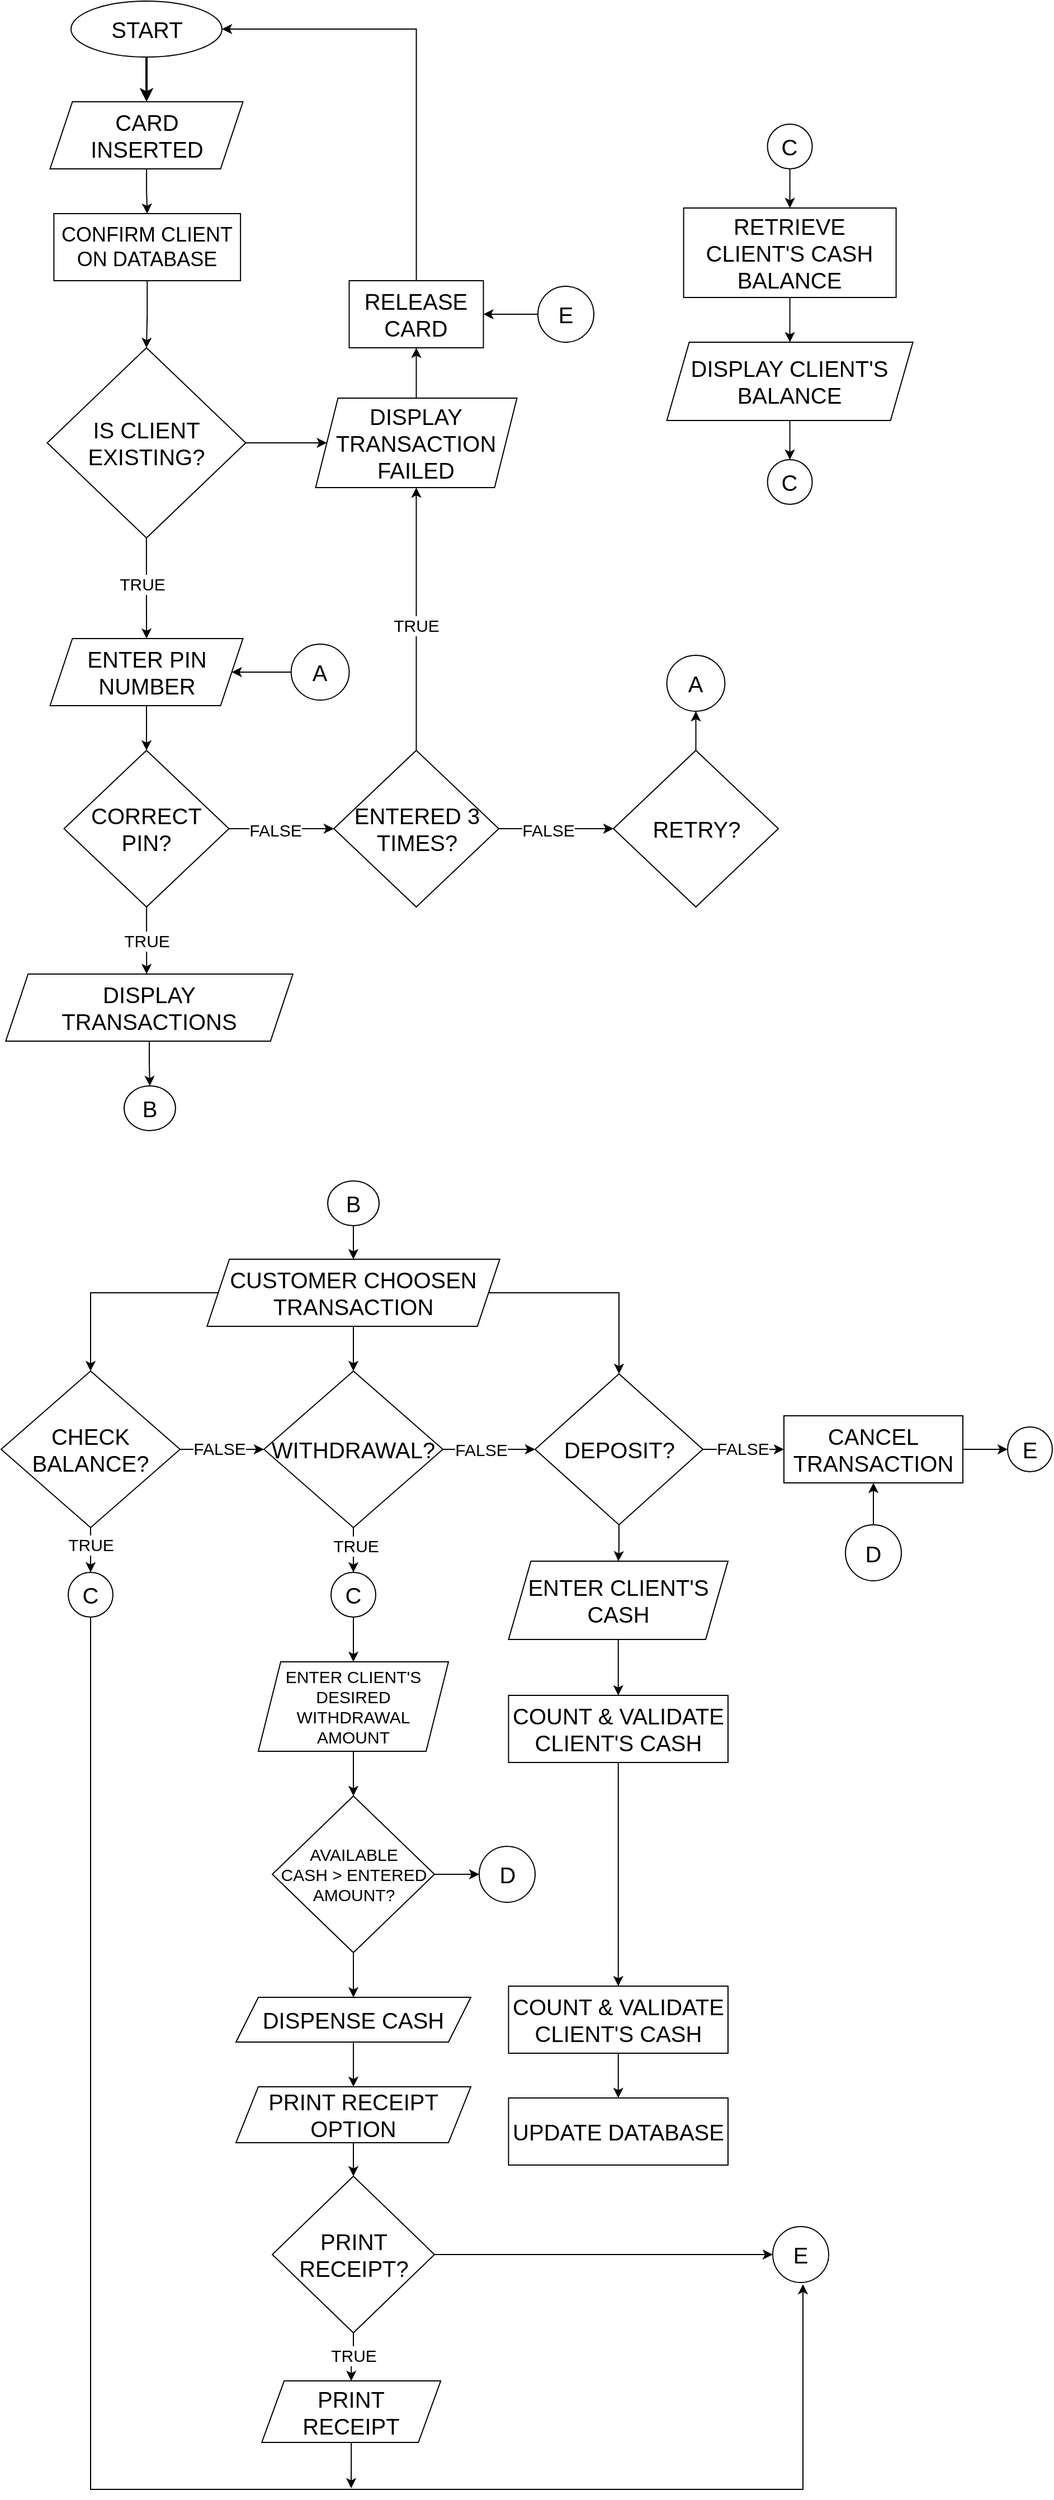 <mxfile version="24.7.12">
  <diagram name="Page-1" id="H8YX4mvp1tPYPq6lOHKP">
    <mxGraphModel dx="2102" dy="2440" grid="1" gridSize="10" guides="1" tooltips="1" connect="1" arrows="1" fold="1" page="1" pageScale="1" pageWidth="850" pageHeight="1100" math="0" shadow="0">
      <root>
        <mxCell id="0" />
        <mxCell id="1" parent="0" />
        <mxCell id="IIV3at36kZY-AhHtreOB-53" value="" style="edgeStyle=orthogonalEdgeStyle;rounded=0;orthogonalLoop=1;jettySize=auto;html=1;" parent="1" source="IIV3at36kZY-AhHtreOB-1" target="IIV3at36kZY-AhHtreOB-52" edge="1">
          <mxGeometry relative="1" as="geometry" />
        </mxCell>
        <mxCell id="IIV3at36kZY-AhHtreOB-1" value="&lt;font style=&quot;font-size: 20px;&quot;&gt;CARD&lt;/font&gt;&lt;div&gt;&lt;font style=&quot;font-size: 20px;&quot;&gt;INSERTED&lt;/font&gt;&lt;/div&gt;" style="shape=parallelogram;perimeter=parallelogramPerimeter;whiteSpace=wrap;html=1;fixedSize=1;" parent="1" vertex="1">
          <mxGeometry x="43.75" y="-965" width="172.5" height="60" as="geometry" />
        </mxCell>
        <mxCell id="IIV3at36kZY-AhHtreOB-3" value="" style="edgeStyle=orthogonalEdgeStyle;rounded=0;orthogonalLoop=1;jettySize=auto;html=1;strokeWidth=2;" parent="1" source="IIV3at36kZY-AhHtreOB-2" target="IIV3at36kZY-AhHtreOB-1" edge="1">
          <mxGeometry relative="1" as="geometry" />
        </mxCell>
        <mxCell id="IIV3at36kZY-AhHtreOB-2" value="START" style="ellipse;whiteSpace=wrap;html=1;fontSize=20;" parent="1" vertex="1">
          <mxGeometry x="62.5" y="-1055" width="135" height="50" as="geometry" />
        </mxCell>
        <mxCell id="IIV3at36kZY-AhHtreOB-13" value="" style="edgeStyle=orthogonalEdgeStyle;rounded=0;orthogonalLoop=1;jettySize=auto;html=1;" parent="1" source="IIV3at36kZY-AhHtreOB-8" target="IIV3at36kZY-AhHtreOB-12" edge="1">
          <mxGeometry relative="1" as="geometry" />
        </mxCell>
        <mxCell id="IIV3at36kZY-AhHtreOB-8" value="&lt;span style=&quot;font-size: 20px;&quot;&gt;ENTER PIN NUMBER&lt;/span&gt;" style="shape=parallelogram;perimeter=parallelogramPerimeter;whiteSpace=wrap;html=1;fixedSize=1;" parent="1" vertex="1">
          <mxGeometry x="43.75" y="-485" width="172.5" height="60" as="geometry" />
        </mxCell>
        <mxCell id="IIV3at36kZY-AhHtreOB-17" value="" style="edgeStyle=orthogonalEdgeStyle;rounded=0;orthogonalLoop=1;jettySize=auto;html=1;" parent="1" source="IIV3at36kZY-AhHtreOB-12" target="IIV3at36kZY-AhHtreOB-16" edge="1">
          <mxGeometry relative="1" as="geometry" />
        </mxCell>
        <mxCell id="IIV3at36kZY-AhHtreOB-20" value="FALSE" style="edgeLabel;html=1;align=center;verticalAlign=middle;resizable=0;points=[];fontSize=15;" parent="IIV3at36kZY-AhHtreOB-17" vertex="1" connectable="0">
          <mxGeometry x="-0.141" y="-1" relative="1" as="geometry">
            <mxPoint as="offset" />
          </mxGeometry>
        </mxCell>
        <mxCell id="IIV3at36kZY-AhHtreOB-25" value="" style="edgeStyle=orthogonalEdgeStyle;rounded=0;orthogonalLoop=1;jettySize=auto;html=1;" parent="1" source="IIV3at36kZY-AhHtreOB-12" edge="1">
          <mxGeometry relative="1" as="geometry">
            <mxPoint x="130.1" y="-185" as="targetPoint" />
          </mxGeometry>
        </mxCell>
        <mxCell id="IIV3at36kZY-AhHtreOB-26" value="TRUE" style="edgeLabel;html=1;align=center;verticalAlign=middle;resizable=0;points=[];fontSize=15;" parent="IIV3at36kZY-AhHtreOB-25" vertex="1" connectable="0">
          <mxGeometry x="-0.447" y="2" relative="1" as="geometry">
            <mxPoint x="-2" y="13" as="offset" />
          </mxGeometry>
        </mxCell>
        <mxCell id="IIV3at36kZY-AhHtreOB-12" value="CORRECT PIN?" style="rhombus;whiteSpace=wrap;html=1;fontSize=20;" parent="1" vertex="1">
          <mxGeometry x="56.25" y="-385" width="147.5" height="140" as="geometry" />
        </mxCell>
        <mxCell id="IIV3at36kZY-AhHtreOB-19" value="" style="edgeStyle=orthogonalEdgeStyle;rounded=0;orthogonalLoop=1;jettySize=auto;html=1;entryX=0.5;entryY=1;entryDx=0;entryDy=0;" parent="1" source="IIV3at36kZY-AhHtreOB-16" target="OS9vZ5olEa1OIaEQ6uvy-10" edge="1">
          <mxGeometry relative="1" as="geometry">
            <mxPoint x="371.5" y="-505" as="targetPoint" />
          </mxGeometry>
        </mxCell>
        <mxCell id="IIV3at36kZY-AhHtreOB-21" value="TRUE" style="edgeLabel;html=1;align=center;verticalAlign=middle;resizable=0;points=[];fontSize=15;" parent="IIV3at36kZY-AhHtreOB-19" vertex="1" connectable="0">
          <mxGeometry x="-0.062" y="-1" relative="1" as="geometry">
            <mxPoint x="-2" y="-2" as="offset" />
          </mxGeometry>
        </mxCell>
        <mxCell id="IIV3at36kZY-AhHtreOB-33" value="" style="edgeStyle=orthogonalEdgeStyle;rounded=0;orthogonalLoop=1;jettySize=auto;html=1;" parent="1" source="IIV3at36kZY-AhHtreOB-16" target="IIV3at36kZY-AhHtreOB-32" edge="1">
          <mxGeometry relative="1" as="geometry" />
        </mxCell>
        <mxCell id="IIV3at36kZY-AhHtreOB-41" value="FALSE" style="edgeLabel;html=1;align=center;verticalAlign=middle;resizable=0;points=[];fontSize=15;" parent="IIV3at36kZY-AhHtreOB-33" vertex="1" connectable="0">
          <mxGeometry x="-0.156" y="-1" relative="1" as="geometry">
            <mxPoint as="offset" />
          </mxGeometry>
        </mxCell>
        <mxCell id="IIV3at36kZY-AhHtreOB-16" value="ENTERED 3 TIMES?" style="rhombus;whiteSpace=wrap;html=1;fontSize=20;" parent="1" vertex="1">
          <mxGeometry x="297.5" y="-385" width="147.5" height="140" as="geometry" />
        </mxCell>
        <mxCell id="IIV3at36kZY-AhHtreOB-31" value="" style="edgeStyle=orthogonalEdgeStyle;rounded=0;orthogonalLoop=1;jettySize=auto;html=1;entryX=1;entryY=0.5;entryDx=0;entryDy=0;" parent="1" source="IIV3at36kZY-AhHtreOB-18" target="IIV3at36kZY-AhHtreOB-2" edge="1">
          <mxGeometry relative="1" as="geometry">
            <mxPoint x="127.5" y="-445" as="targetPoint" />
            <Array as="points">
              <mxPoint x="370.5" y="-1030" />
            </Array>
          </mxGeometry>
        </mxCell>
        <mxCell id="IIV3at36kZY-AhHtreOB-18" value="RELEASE CARD" style="whiteSpace=wrap;html=1;fontSize=20;" parent="1" vertex="1">
          <mxGeometry x="311.25" y="-805" width="120" height="60" as="geometry" />
        </mxCell>
        <mxCell id="Kb8BsTaF0JPFlEOnaXx5-26" value="" style="edgeStyle=orthogonalEdgeStyle;rounded=0;orthogonalLoop=1;jettySize=auto;html=1;" edge="1" parent="1" source="IIV3at36kZY-AhHtreOB-27" target="Kb8BsTaF0JPFlEOnaXx5-25">
          <mxGeometry relative="1" as="geometry" />
        </mxCell>
        <mxCell id="IIV3at36kZY-AhHtreOB-27" value="DISPLAY&lt;div&gt;TRANSACTIONS&lt;/div&gt;" style="shape=parallelogram;perimeter=parallelogramPerimeter;whiteSpace=wrap;html=1;fixedSize=1;fontSize=20;" parent="1" vertex="1">
          <mxGeometry x="4.13" y="-185" width="256.75" height="60" as="geometry" />
        </mxCell>
        <mxCell id="IIV3at36kZY-AhHtreOB-43" value="" style="edgeStyle=orthogonalEdgeStyle;rounded=0;orthogonalLoop=1;jettySize=auto;html=1;" parent="1" source="IIV3at36kZY-AhHtreOB-28" target="IIV3at36kZY-AhHtreOB-42" edge="1">
          <mxGeometry relative="1" as="geometry" />
        </mxCell>
        <mxCell id="IIV3at36kZY-AhHtreOB-46" value="" style="edgeStyle=orthogonalEdgeStyle;rounded=0;orthogonalLoop=1;jettySize=auto;html=1;" parent="1" source="IIV3at36kZY-AhHtreOB-28" target="IIV3at36kZY-AhHtreOB-45" edge="1">
          <mxGeometry relative="1" as="geometry" />
        </mxCell>
        <mxCell id="IIV3at36kZY-AhHtreOB-49" value="" style="edgeStyle=orthogonalEdgeStyle;rounded=0;orthogonalLoop=1;jettySize=auto;html=1;" parent="1" source="IIV3at36kZY-AhHtreOB-28" target="IIV3at36kZY-AhHtreOB-48" edge="1">
          <mxGeometry relative="1" as="geometry" />
        </mxCell>
        <mxCell id="IIV3at36kZY-AhHtreOB-28" value="CUSTOMER CHOOSEN&lt;div&gt;TRANSACTION&lt;/div&gt;" style="shape=parallelogram;perimeter=parallelogramPerimeter;whiteSpace=wrap;html=1;fixedSize=1;fontSize=20;" parent="1" vertex="1">
          <mxGeometry x="184.13" y="70" width="261.75" height="60" as="geometry" />
        </mxCell>
        <mxCell id="Kb8BsTaF0JPFlEOnaXx5-20" value="" style="edgeStyle=orthogonalEdgeStyle;rounded=0;orthogonalLoop=1;jettySize=auto;html=1;" edge="1" parent="1" source="IIV3at36kZY-AhHtreOB-32" target="Kb8BsTaF0JPFlEOnaXx5-19">
          <mxGeometry relative="1" as="geometry" />
        </mxCell>
        <mxCell id="IIV3at36kZY-AhHtreOB-32" value="RETRY?" style="rhombus;whiteSpace=wrap;html=1;fontSize=20;" parent="1" vertex="1">
          <mxGeometry x="547.5" y="-385" width="147.5" height="140" as="geometry" />
        </mxCell>
        <mxCell id="OS9vZ5olEa1OIaEQ6uvy-1" value="" style="edgeStyle=orthogonalEdgeStyle;rounded=0;orthogonalLoop=1;jettySize=auto;html=1;" parent="1" source="IIV3at36kZY-AhHtreOB-42" target="IIV3at36kZY-AhHtreOB-45" edge="1">
          <mxGeometry relative="1" as="geometry" />
        </mxCell>
        <mxCell id="OS9vZ5olEa1OIaEQ6uvy-12" value="FALSE" style="edgeLabel;html=1;align=center;verticalAlign=middle;resizable=0;points=[];fontSize=15;" parent="OS9vZ5olEa1OIaEQ6uvy-1" vertex="1" connectable="0">
          <mxGeometry x="-0.084" y="1" relative="1" as="geometry">
            <mxPoint as="offset" />
          </mxGeometry>
        </mxCell>
        <mxCell id="OS9vZ5olEa1OIaEQ6uvy-16" value="" style="edgeStyle=orthogonalEdgeStyle;rounded=0;orthogonalLoop=1;jettySize=auto;html=1;" parent="1" source="IIV3at36kZY-AhHtreOB-42" edge="1">
          <mxGeometry relative="1" as="geometry">
            <mxPoint x="80.005" y="350" as="targetPoint" />
          </mxGeometry>
        </mxCell>
        <mxCell id="Kb8BsTaF0JPFlEOnaXx5-1" value="TRUE" style="edgeLabel;html=1;align=center;verticalAlign=middle;resizable=0;points=[];fontSize=15;" vertex="1" connectable="0" parent="OS9vZ5olEa1OIaEQ6uvy-16">
          <mxGeometry x="-0.268" relative="1" as="geometry">
            <mxPoint as="offset" />
          </mxGeometry>
        </mxCell>
        <mxCell id="IIV3at36kZY-AhHtreOB-42" value="CHECK BALANCE?" style="rhombus;whiteSpace=wrap;html=1;fontSize=20;" parent="1" vertex="1">
          <mxGeometry y="170" width="160.01" height="140" as="geometry" />
        </mxCell>
        <mxCell id="OS9vZ5olEa1OIaEQ6uvy-2" value="" style="edgeStyle=orthogonalEdgeStyle;rounded=0;orthogonalLoop=1;jettySize=auto;html=1;" parent="1" source="IIV3at36kZY-AhHtreOB-45" target="IIV3at36kZY-AhHtreOB-48" edge="1">
          <mxGeometry relative="1" as="geometry" />
        </mxCell>
        <mxCell id="OS9vZ5olEa1OIaEQ6uvy-13" value="FALSE" style="edgeLabel;html=1;align=center;verticalAlign=middle;resizable=0;points=[];fontSize=15;" parent="OS9vZ5olEa1OIaEQ6uvy-2" vertex="1" connectable="0">
          <mxGeometry x="-0.173" y="3" relative="1" as="geometry">
            <mxPoint y="3" as="offset" />
          </mxGeometry>
        </mxCell>
        <mxCell id="OS9vZ5olEa1OIaEQ6uvy-25" value="" style="edgeStyle=orthogonalEdgeStyle;rounded=0;orthogonalLoop=1;jettySize=auto;html=1;" parent="1" source="IIV3at36kZY-AhHtreOB-45" edge="1">
          <mxGeometry relative="1" as="geometry">
            <mxPoint x="315.005" y="350" as="targetPoint" />
          </mxGeometry>
        </mxCell>
        <mxCell id="Kb8BsTaF0JPFlEOnaXx5-2" value="TRUE" style="edgeLabel;html=1;align=center;verticalAlign=middle;resizable=0;points=[];fontSize=15;" vertex="1" connectable="0" parent="OS9vZ5olEa1OIaEQ6uvy-25">
          <mxGeometry x="-0.229" y="2" relative="1" as="geometry">
            <mxPoint as="offset" />
          </mxGeometry>
        </mxCell>
        <mxCell id="IIV3at36kZY-AhHtreOB-45" value="WITHDRAWAL?" style="rhombus;whiteSpace=wrap;html=1;fontSize=20;" parent="1" vertex="1">
          <mxGeometry x="235" y="170" width="160.01" height="140" as="geometry" />
        </mxCell>
        <mxCell id="OS9vZ5olEa1OIaEQ6uvy-7" value="" style="edgeStyle=orthogonalEdgeStyle;rounded=0;orthogonalLoop=1;jettySize=auto;html=1;" parent="1" source="IIV3at36kZY-AhHtreOB-48" target="OS9vZ5olEa1OIaEQ6uvy-6" edge="1">
          <mxGeometry relative="1" as="geometry" />
        </mxCell>
        <mxCell id="OS9vZ5olEa1OIaEQ6uvy-14" value="FALSE" style="edgeLabel;html=1;align=center;verticalAlign=middle;resizable=0;points=[];fontSize=15;" parent="OS9vZ5olEa1OIaEQ6uvy-7" vertex="1" connectable="0">
          <mxGeometry x="-0.033" y="1" relative="1" as="geometry">
            <mxPoint as="offset" />
          </mxGeometry>
        </mxCell>
        <mxCell id="Kb8BsTaF0JPFlEOnaXx5-4" value="" style="edgeStyle=orthogonalEdgeStyle;rounded=0;orthogonalLoop=1;jettySize=auto;html=1;" edge="1" parent="1" source="IIV3at36kZY-AhHtreOB-48" target="Kb8BsTaF0JPFlEOnaXx5-3">
          <mxGeometry relative="1" as="geometry" />
        </mxCell>
        <mxCell id="IIV3at36kZY-AhHtreOB-48" value="DEPOSIT?" style="rhombus;whiteSpace=wrap;html=1;fontSize=20;" parent="1" vertex="1">
          <mxGeometry x="477.5" y="172.5" width="150" height="135" as="geometry" />
        </mxCell>
        <mxCell id="OS9vZ5olEa1OIaEQ6uvy-27" value="" style="edgeStyle=orthogonalEdgeStyle;rounded=0;orthogonalLoop=1;jettySize=auto;html=1;" parent="1" source="IIV3at36kZY-AhHtreOB-52" target="OS9vZ5olEa1OIaEQ6uvy-26" edge="1">
          <mxGeometry relative="1" as="geometry" />
        </mxCell>
        <mxCell id="IIV3at36kZY-AhHtreOB-52" value="CONFIRM CLIENT ON DATABASE" style="whiteSpace=wrap;html=1;fontSize=18;" parent="1" vertex="1">
          <mxGeometry x="47.18" y="-865" width="166.88" height="60" as="geometry" />
        </mxCell>
        <mxCell id="Kb8BsTaF0JPFlEOnaXx5-34" value="" style="edgeStyle=orthogonalEdgeStyle;rounded=0;orthogonalLoop=1;jettySize=auto;html=1;" edge="1" parent="1" source="OS9vZ5olEa1OIaEQ6uvy-6" target="Kb8BsTaF0JPFlEOnaXx5-33">
          <mxGeometry relative="1" as="geometry" />
        </mxCell>
        <mxCell id="OS9vZ5olEa1OIaEQ6uvy-6" value="CANCEL TRANSACTION" style="whiteSpace=wrap;html=1;fontSize=20;" parent="1" vertex="1">
          <mxGeometry x="700" y="210" width="160" height="60" as="geometry" />
        </mxCell>
        <mxCell id="OS9vZ5olEa1OIaEQ6uvy-11" value="" style="edgeStyle=orthogonalEdgeStyle;rounded=0;orthogonalLoop=1;jettySize=auto;html=1;" parent="1" source="OS9vZ5olEa1OIaEQ6uvy-10" target="IIV3at36kZY-AhHtreOB-18" edge="1">
          <mxGeometry relative="1" as="geometry" />
        </mxCell>
        <mxCell id="OS9vZ5olEa1OIaEQ6uvy-10" value="DISPLAY TRANSACTION FAILED" style="shape=parallelogram;perimeter=parallelogramPerimeter;whiteSpace=wrap;html=1;fixedSize=1;fontSize=20;fontStyle=0" parent="1" vertex="1">
          <mxGeometry x="281.25" y="-700" width="180" height="80" as="geometry" />
        </mxCell>
        <mxCell id="OS9vZ5olEa1OIaEQ6uvy-23" value="" style="edgeStyle=orthogonalEdgeStyle;rounded=0;orthogonalLoop=1;jettySize=auto;html=1;exitX=0.5;exitY=1;exitDx=0;exitDy=0;entryX=0.544;entryY=1.032;entryDx=0;entryDy=0;entryPerimeter=0;" parent="1" source="OS9vZ5olEa1OIaEQ6uvy-42" target="Kb8BsTaF0JPFlEOnaXx5-30" edge="1">
          <mxGeometry relative="1" as="geometry">
            <mxPoint x="179.986" y="505.048" as="sourcePoint" />
            <mxPoint x="740" y="990" as="targetPoint" />
            <Array as="points">
              <mxPoint x="80" y="1170" />
              <mxPoint x="717" y="1170" />
              <mxPoint x="717" y="987" />
            </Array>
          </mxGeometry>
        </mxCell>
        <mxCell id="OS9vZ5olEa1OIaEQ6uvy-28" value="" style="edgeStyle=orthogonalEdgeStyle;rounded=0;orthogonalLoop=1;jettySize=auto;html=1;" parent="1" source="OS9vZ5olEa1OIaEQ6uvy-26" target="IIV3at36kZY-AhHtreOB-8" edge="1">
          <mxGeometry relative="1" as="geometry" />
        </mxCell>
        <mxCell id="OS9vZ5olEa1OIaEQ6uvy-30" value="TRUE" style="edgeLabel;html=1;align=center;verticalAlign=middle;resizable=0;points=[];fontSize=15;" parent="OS9vZ5olEa1OIaEQ6uvy-28" vertex="1" connectable="0">
          <mxGeometry x="-0.094" y="-4" relative="1" as="geometry">
            <mxPoint as="offset" />
          </mxGeometry>
        </mxCell>
        <mxCell id="OS9vZ5olEa1OIaEQ6uvy-32" value="" style="edgeStyle=orthogonalEdgeStyle;rounded=0;orthogonalLoop=1;jettySize=auto;html=1;" parent="1" source="OS9vZ5olEa1OIaEQ6uvy-26" target="OS9vZ5olEa1OIaEQ6uvy-10" edge="1">
          <mxGeometry relative="1" as="geometry" />
        </mxCell>
        <mxCell id="OS9vZ5olEa1OIaEQ6uvy-26" value="IS CLIENT EXISTING?" style="rhombus;whiteSpace=wrap;html=1;fontSize=20;" parent="1" vertex="1">
          <mxGeometry x="41.24" y="-745" width="177.51" height="170" as="geometry" />
        </mxCell>
        <mxCell id="OS9vZ5olEa1OIaEQ6uvy-35" value="" style="edgeStyle=orthogonalEdgeStyle;rounded=0;orthogonalLoop=1;jettySize=auto;html=1;" parent="1" source="OS9vZ5olEa1OIaEQ6uvy-36" target="OS9vZ5olEa1OIaEQ6uvy-37" edge="1">
          <mxGeometry relative="1" as="geometry" />
        </mxCell>
        <mxCell id="OS9vZ5olEa1OIaEQ6uvy-36" value="RETRIEVE CLIENT&#39;S CASH BALANCE" style="whiteSpace=wrap;html=1;fontSize=20;" parent="1" vertex="1">
          <mxGeometry x="610.31" y="-870" width="190" height="80" as="geometry" />
        </mxCell>
        <mxCell id="OS9vZ5olEa1OIaEQ6uvy-41" value="" style="edgeStyle=orthogonalEdgeStyle;rounded=0;orthogonalLoop=1;jettySize=auto;html=1;" parent="1" source="OS9vZ5olEa1OIaEQ6uvy-37" target="OS9vZ5olEa1OIaEQ6uvy-40" edge="1">
          <mxGeometry relative="1" as="geometry" />
        </mxCell>
        <mxCell id="OS9vZ5olEa1OIaEQ6uvy-37" value="DISPLAY CLIENT&#39;S BALANCE" style="shape=parallelogram;perimeter=parallelogramPerimeter;whiteSpace=wrap;html=1;fixedSize=1;fontSize=20;" parent="1" vertex="1">
          <mxGeometry x="595.31" y="-750" width="220" height="70" as="geometry" />
        </mxCell>
        <mxCell id="OS9vZ5olEa1OIaEQ6uvy-39" value="" style="edgeStyle=orthogonalEdgeStyle;rounded=0;orthogonalLoop=1;jettySize=auto;html=1;" parent="1" source="OS9vZ5olEa1OIaEQ6uvy-38" target="OS9vZ5olEa1OIaEQ6uvy-36" edge="1">
          <mxGeometry relative="1" as="geometry" />
        </mxCell>
        <mxCell id="OS9vZ5olEa1OIaEQ6uvy-38" value="C" style="ellipse;whiteSpace=wrap;html=1;aspect=fixed;fontSize=20;" parent="1" vertex="1">
          <mxGeometry x="685.31" y="-945" width="40" height="40" as="geometry" />
        </mxCell>
        <mxCell id="OS9vZ5olEa1OIaEQ6uvy-40" value="C" style="ellipse;whiteSpace=wrap;html=1;aspect=fixed;fontSize=20;" parent="1" vertex="1">
          <mxGeometry x="685.31" y="-645" width="40" height="40" as="geometry" />
        </mxCell>
        <mxCell id="OS9vZ5olEa1OIaEQ6uvy-42" value="C" style="ellipse;whiteSpace=wrap;html=1;aspect=fixed;fontSize=20;" parent="1" vertex="1">
          <mxGeometry x="60" y="350" width="40" height="40" as="geometry" />
        </mxCell>
        <mxCell id="OS9vZ5olEa1OIaEQ6uvy-45" value="" style="edgeStyle=orthogonalEdgeStyle;rounded=0;orthogonalLoop=1;jettySize=auto;html=1;" parent="1" source="OS9vZ5olEa1OIaEQ6uvy-43" target="OS9vZ5olEa1OIaEQ6uvy-44" edge="1">
          <mxGeometry relative="1" as="geometry" />
        </mxCell>
        <mxCell id="OS9vZ5olEa1OIaEQ6uvy-43" value="C" style="ellipse;whiteSpace=wrap;html=1;aspect=fixed;fontSize=20;" parent="1" vertex="1">
          <mxGeometry x="295.01" y="350" width="40" height="40" as="geometry" />
        </mxCell>
        <mxCell id="OS9vZ5olEa1OIaEQ6uvy-47" value="" style="edgeStyle=orthogonalEdgeStyle;rounded=0;orthogonalLoop=1;jettySize=auto;html=1;" parent="1" source="OS9vZ5olEa1OIaEQ6uvy-44" target="OS9vZ5olEa1OIaEQ6uvy-46" edge="1">
          <mxGeometry relative="1" as="geometry" />
        </mxCell>
        <mxCell id="OS9vZ5olEa1OIaEQ6uvy-44" value="ENTER CLIENT&#39;S DESIRED WITHDRAWAL AMOUNT" style="shape=parallelogram;perimeter=parallelogramPerimeter;whiteSpace=wrap;html=1;fixedSize=1;fontSize=15;" parent="1" vertex="1">
          <mxGeometry x="230.01" y="430" width="170" height="80" as="geometry" />
        </mxCell>
        <mxCell id="OS9vZ5olEa1OIaEQ6uvy-49" value="" style="edgeStyle=orthogonalEdgeStyle;rounded=0;orthogonalLoop=1;jettySize=auto;html=1;" parent="1" source="OS9vZ5olEa1OIaEQ6uvy-46" target="OS9vZ5olEa1OIaEQ6uvy-48" edge="1">
          <mxGeometry relative="1" as="geometry" />
        </mxCell>
        <mxCell id="Kb8BsTaF0JPFlEOnaXx5-16" value="" style="edgeStyle=orthogonalEdgeStyle;rounded=0;orthogonalLoop=1;jettySize=auto;html=1;" edge="1" parent="1" source="OS9vZ5olEa1OIaEQ6uvy-46" target="Kb8BsTaF0JPFlEOnaXx5-15">
          <mxGeometry relative="1" as="geometry" />
        </mxCell>
        <mxCell id="OS9vZ5olEa1OIaEQ6uvy-46" value="AVAILABLE&lt;div style=&quot;font-size: 15px;&quot;&gt;CASH &amp;gt; ENTERED AMOUNT?&lt;/div&gt;" style="rhombus;whiteSpace=wrap;html=1;fontSize=15;" parent="1" vertex="1">
          <mxGeometry x="242.52" y="550" width="144.99" height="140" as="geometry" />
        </mxCell>
        <mxCell id="OS9vZ5olEa1OIaEQ6uvy-55" value="" style="edgeStyle=orthogonalEdgeStyle;rounded=0;orthogonalLoop=1;jettySize=auto;html=1;" parent="1" source="OS9vZ5olEa1OIaEQ6uvy-48" target="OS9vZ5olEa1OIaEQ6uvy-54" edge="1">
          <mxGeometry relative="1" as="geometry" />
        </mxCell>
        <mxCell id="OS9vZ5olEa1OIaEQ6uvy-48" value="DISPENSE CASH" style="shape=parallelogram;perimeter=parallelogramPerimeter;whiteSpace=wrap;html=1;fixedSize=1;fontSize=20;" parent="1" vertex="1">
          <mxGeometry x="210.02" y="730" width="210" height="40" as="geometry" />
        </mxCell>
        <mxCell id="OS9vZ5olEa1OIaEQ6uvy-59" value="" style="edgeStyle=orthogonalEdgeStyle;rounded=0;orthogonalLoop=1;jettySize=auto;html=1;" parent="1" source="OS9vZ5olEa1OIaEQ6uvy-54" target="OS9vZ5olEa1OIaEQ6uvy-58" edge="1">
          <mxGeometry relative="1" as="geometry" />
        </mxCell>
        <mxCell id="OS9vZ5olEa1OIaEQ6uvy-54" value="PRINT RECEIPT OPTION" style="shape=parallelogram;perimeter=parallelogramPerimeter;whiteSpace=wrap;html=1;fixedSize=1;fontSize=20;" parent="1" vertex="1">
          <mxGeometry x="210" y="810" width="210" height="50" as="geometry" />
        </mxCell>
        <mxCell id="OS9vZ5olEa1OIaEQ6uvy-63" value="" style="edgeStyle=orthogonalEdgeStyle;rounded=0;orthogonalLoop=1;jettySize=auto;html=1;" parent="1" source="OS9vZ5olEa1OIaEQ6uvy-58" target="OS9vZ5olEa1OIaEQ6uvy-62" edge="1">
          <mxGeometry relative="1" as="geometry" />
        </mxCell>
        <mxCell id="OS9vZ5olEa1OIaEQ6uvy-69" value="TRUE" style="edgeLabel;html=1;align=center;verticalAlign=middle;resizable=0;points=[];fontSize=15;" parent="OS9vZ5olEa1OIaEQ6uvy-63" vertex="1" connectable="0">
          <mxGeometry x="-0.141" relative="1" as="geometry">
            <mxPoint as="offset" />
          </mxGeometry>
        </mxCell>
        <mxCell id="Kb8BsTaF0JPFlEOnaXx5-12" value="" style="edgeStyle=orthogonalEdgeStyle;rounded=0;orthogonalLoop=1;jettySize=auto;html=1;" edge="1" parent="1" source="OS9vZ5olEa1OIaEQ6uvy-58">
          <mxGeometry relative="1" as="geometry">
            <mxPoint x="690" y="960" as="targetPoint" />
          </mxGeometry>
        </mxCell>
        <mxCell id="OS9vZ5olEa1OIaEQ6uvy-58" value="PRINT RECEIPT?" style="rhombus;whiteSpace=wrap;html=1;fontSize=20;" parent="1" vertex="1">
          <mxGeometry x="242.5" y="890" width="145" height="140" as="geometry" />
        </mxCell>
        <mxCell id="OS9vZ5olEa1OIaEQ6uvy-71" value="" style="edgeStyle=orthogonalEdgeStyle;rounded=0;orthogonalLoop=1;jettySize=auto;html=1;" parent="1" source="OS9vZ5olEa1OIaEQ6uvy-62" edge="1">
          <mxGeometry relative="1" as="geometry">
            <mxPoint x="313" y="1169" as="targetPoint" />
          </mxGeometry>
        </mxCell>
        <mxCell id="OS9vZ5olEa1OIaEQ6uvy-62" value="PRINT&lt;div&gt;RECEIPT&lt;/div&gt;" style="shape=parallelogram;perimeter=parallelogramPerimeter;whiteSpace=wrap;html=1;fixedSize=1;fontSize=20;" parent="1" vertex="1">
          <mxGeometry x="233.12" y="1073" width="160" height="55" as="geometry" />
        </mxCell>
        <mxCell id="Kb8BsTaF0JPFlEOnaXx5-6" value="" style="edgeStyle=orthogonalEdgeStyle;rounded=0;orthogonalLoop=1;jettySize=auto;html=1;" edge="1" parent="1" source="Kb8BsTaF0JPFlEOnaXx5-3" target="Kb8BsTaF0JPFlEOnaXx5-5">
          <mxGeometry relative="1" as="geometry" />
        </mxCell>
        <mxCell id="Kb8BsTaF0JPFlEOnaXx5-3" value="ENTER CLIENT&#39;S CASH" style="shape=parallelogram;perimeter=parallelogramPerimeter;whiteSpace=wrap;html=1;fixedSize=1;fontSize=20;" vertex="1" parent="1">
          <mxGeometry x="453.75" y="340" width="196.25" height="70" as="geometry" />
        </mxCell>
        <mxCell id="Kb8BsTaF0JPFlEOnaXx5-8" value="" style="edgeStyle=orthogonalEdgeStyle;rounded=0;orthogonalLoop=1;jettySize=auto;html=1;" edge="1" parent="1" source="Kb8BsTaF0JPFlEOnaXx5-5" target="Kb8BsTaF0JPFlEOnaXx5-7">
          <mxGeometry relative="1" as="geometry" />
        </mxCell>
        <mxCell id="Kb8BsTaF0JPFlEOnaXx5-5" value="COUNT &amp;amp; VALIDATE CLIENT&#39;S CASH" style="whiteSpace=wrap;html=1;fontSize=20;" vertex="1" parent="1">
          <mxGeometry x="453.75" y="460" width="196.25" height="60" as="geometry" />
        </mxCell>
        <mxCell id="Kb8BsTaF0JPFlEOnaXx5-10" value="" style="edgeStyle=orthogonalEdgeStyle;rounded=0;orthogonalLoop=1;jettySize=auto;html=1;" edge="1" parent="1" source="Kb8BsTaF0JPFlEOnaXx5-7" target="Kb8BsTaF0JPFlEOnaXx5-9">
          <mxGeometry relative="1" as="geometry" />
        </mxCell>
        <mxCell id="Kb8BsTaF0JPFlEOnaXx5-7" value="COUNT &amp;amp; VALIDATE CLIENT&#39;S CASH" style="whiteSpace=wrap;html=1;fontSize=20;" vertex="1" parent="1">
          <mxGeometry x="453.75" y="720" width="196.25" height="60" as="geometry" />
        </mxCell>
        <mxCell id="Kb8BsTaF0JPFlEOnaXx5-9" value="UPDATE DATABASE" style="whiteSpace=wrap;html=1;fontSize=20;" vertex="1" parent="1">
          <mxGeometry x="453.75" y="820" width="196.25" height="60" as="geometry" />
        </mxCell>
        <mxCell id="Kb8BsTaF0JPFlEOnaXx5-15" value="D" style="ellipse;whiteSpace=wrap;html=1;fontSize=20;" vertex="1" parent="1">
          <mxGeometry x="427.51" y="595" width="49.99" height="50" as="geometry" />
        </mxCell>
        <mxCell id="Kb8BsTaF0JPFlEOnaXx5-18" value="" style="edgeStyle=orthogonalEdgeStyle;rounded=0;orthogonalLoop=1;jettySize=auto;html=1;" edge="1" parent="1" source="Kb8BsTaF0JPFlEOnaXx5-17" target="OS9vZ5olEa1OIaEQ6uvy-6">
          <mxGeometry relative="1" as="geometry" />
        </mxCell>
        <mxCell id="Kb8BsTaF0JPFlEOnaXx5-17" value="D" style="ellipse;whiteSpace=wrap;html=1;fontSize=20;" vertex="1" parent="1">
          <mxGeometry x="755" y="307.5" width="49.99" height="50" as="geometry" />
        </mxCell>
        <mxCell id="Kb8BsTaF0JPFlEOnaXx5-19" value="A" style="ellipse;whiteSpace=wrap;html=1;fontSize=20;" vertex="1" parent="1">
          <mxGeometry x="595.31" y="-470" width="51.88" height="50" as="geometry" />
        </mxCell>
        <mxCell id="Kb8BsTaF0JPFlEOnaXx5-24" value="" style="edgeStyle=orthogonalEdgeStyle;rounded=0;orthogonalLoop=1;jettySize=auto;html=1;" edge="1" parent="1" source="Kb8BsTaF0JPFlEOnaXx5-23" target="IIV3at36kZY-AhHtreOB-8">
          <mxGeometry relative="1" as="geometry" />
        </mxCell>
        <mxCell id="Kb8BsTaF0JPFlEOnaXx5-23" value="A" style="ellipse;whiteSpace=wrap;html=1;fontSize=20;" vertex="1" parent="1">
          <mxGeometry x="259.37" y="-480" width="51.88" height="50" as="geometry" />
        </mxCell>
        <mxCell id="Kb8BsTaF0JPFlEOnaXx5-25" value="B" style="ellipse;whiteSpace=wrap;html=1;fontSize=20;" vertex="1" parent="1">
          <mxGeometry x="110" y="-85" width="45.95" height="40" as="geometry" />
        </mxCell>
        <mxCell id="Kb8BsTaF0JPFlEOnaXx5-28" value="" style="edgeStyle=orthogonalEdgeStyle;rounded=0;orthogonalLoop=1;jettySize=auto;html=1;" edge="1" parent="1" source="Kb8BsTaF0JPFlEOnaXx5-27" target="IIV3at36kZY-AhHtreOB-28">
          <mxGeometry relative="1" as="geometry" />
        </mxCell>
        <mxCell id="Kb8BsTaF0JPFlEOnaXx5-27" value="B" style="ellipse;whiteSpace=wrap;html=1;fontSize=20;" vertex="1" parent="1">
          <mxGeometry x="292.04" width="45.95" height="40" as="geometry" />
        </mxCell>
        <mxCell id="Kb8BsTaF0JPFlEOnaXx5-30" value="E" style="ellipse;whiteSpace=wrap;html=1;aspect=fixed;fontSize=20;" vertex="1" parent="1">
          <mxGeometry x="690" y="935" width="50" height="50" as="geometry" />
        </mxCell>
        <mxCell id="Kb8BsTaF0JPFlEOnaXx5-32" value="" style="edgeStyle=orthogonalEdgeStyle;rounded=0;orthogonalLoop=1;jettySize=auto;html=1;" edge="1" parent="1" source="Kb8BsTaF0JPFlEOnaXx5-31" target="IIV3at36kZY-AhHtreOB-18">
          <mxGeometry relative="1" as="geometry" />
        </mxCell>
        <mxCell id="Kb8BsTaF0JPFlEOnaXx5-31" value="E" style="ellipse;whiteSpace=wrap;html=1;aspect=fixed;fontSize=20;" vertex="1" parent="1">
          <mxGeometry x="480" y="-800" width="50" height="50" as="geometry" />
        </mxCell>
        <mxCell id="Kb8BsTaF0JPFlEOnaXx5-33" value="E" style="ellipse;whiteSpace=wrap;html=1;fontSize=20;" vertex="1" parent="1">
          <mxGeometry x="900" y="220" width="40" height="40" as="geometry" />
        </mxCell>
      </root>
    </mxGraphModel>
  </diagram>
</mxfile>
